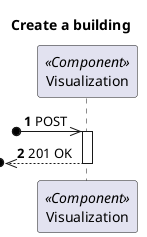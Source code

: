 @startuml Process View - Level 2 - Create a building
'https://plantuml.com/sequence-diagram

autonumber

skinparam packageStyle rect

title Create a building

participant "Visualization" as V <<Component>>

?o->> V : POST

activate V
?o<<--- V : 201 OK
deactivate V

@enduml
